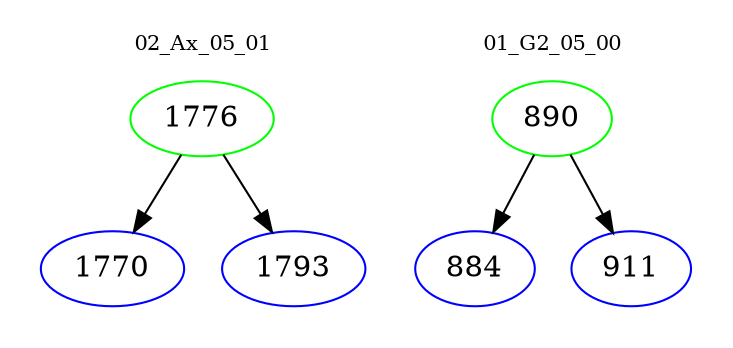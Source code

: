 digraph{
subgraph cluster_0 {
color = white
label = "02_Ax_05_01";
fontsize=10;
T0_1776 [label="1776", color="green"]
T0_1776 -> T0_1770 [color="black"]
T0_1770 [label="1770", color="blue"]
T0_1776 -> T0_1793 [color="black"]
T0_1793 [label="1793", color="blue"]
}
subgraph cluster_1 {
color = white
label = "01_G2_05_00";
fontsize=10;
T1_890 [label="890", color="green"]
T1_890 -> T1_884 [color="black"]
T1_884 [label="884", color="blue"]
T1_890 -> T1_911 [color="black"]
T1_911 [label="911", color="blue"]
}
}
